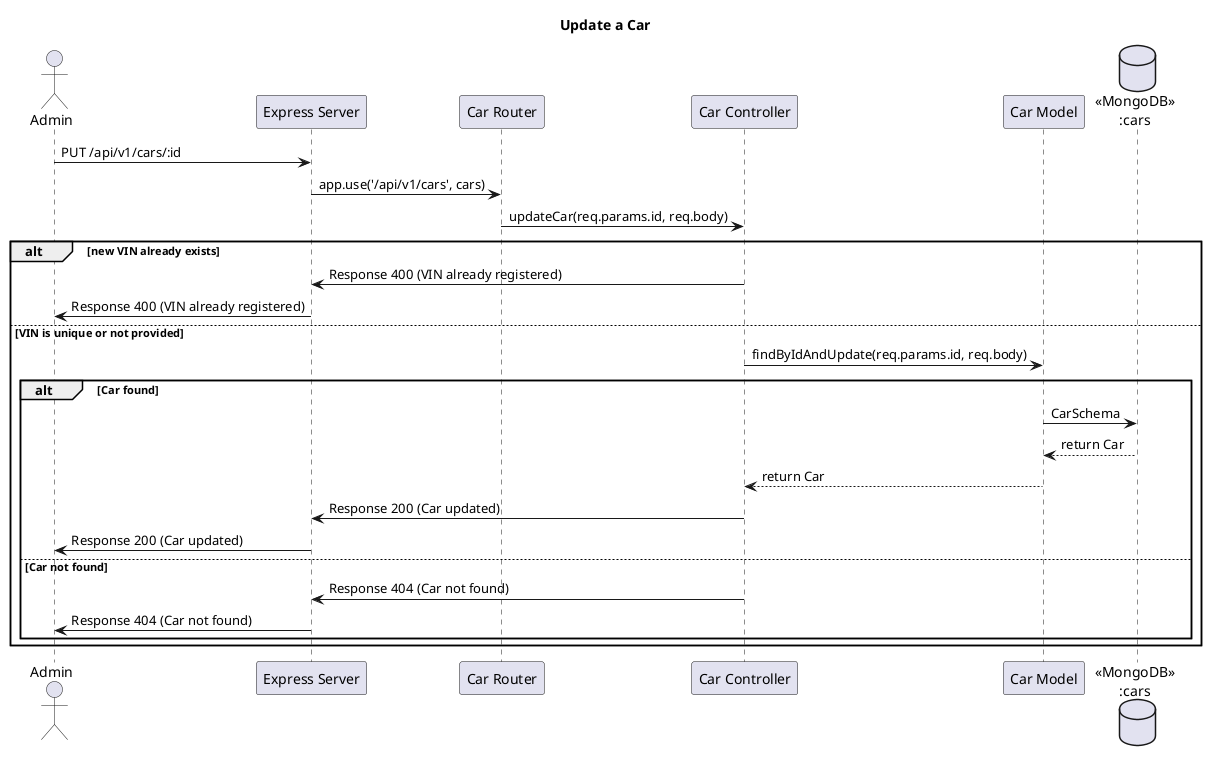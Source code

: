 @startuml
title Update a Car

actor Admin
participant "Express Server" as Server
participant "Car Router" as Router
participant "Car Controller" as Controller
participant "Car Model" as Model
database "«MongoDB»\n:cars" as Database

Admin -> Server: PUT /api/v1/cars/:id
Server -> Router: app.use('/api/v1/cars', cars)
Router -> Controller: updateCar(req.params.id, req.body)
alt new VIN already exists
    Controller -> Server: Response 400 (VIN already registered)
    Server -> Admin: Response 400 (VIN already registered)
else VIN is unique or not provided
    Controller -> Model: findByIdAndUpdate(req.params.id, req.body)
    alt Car found
        Model -> Database: CarSchema
        Database --> Model: return Car
        Model --> Controller: return Car
        Controller -> Server: Response 200 (Car updated)
        Server -> Admin: Response 200 (Car updated)
    else Car not found
        Controller -> Server: Response 404 (Car not found)
        Server -> Admin: Response 404 (Car not found)
    end
end
@endUML
